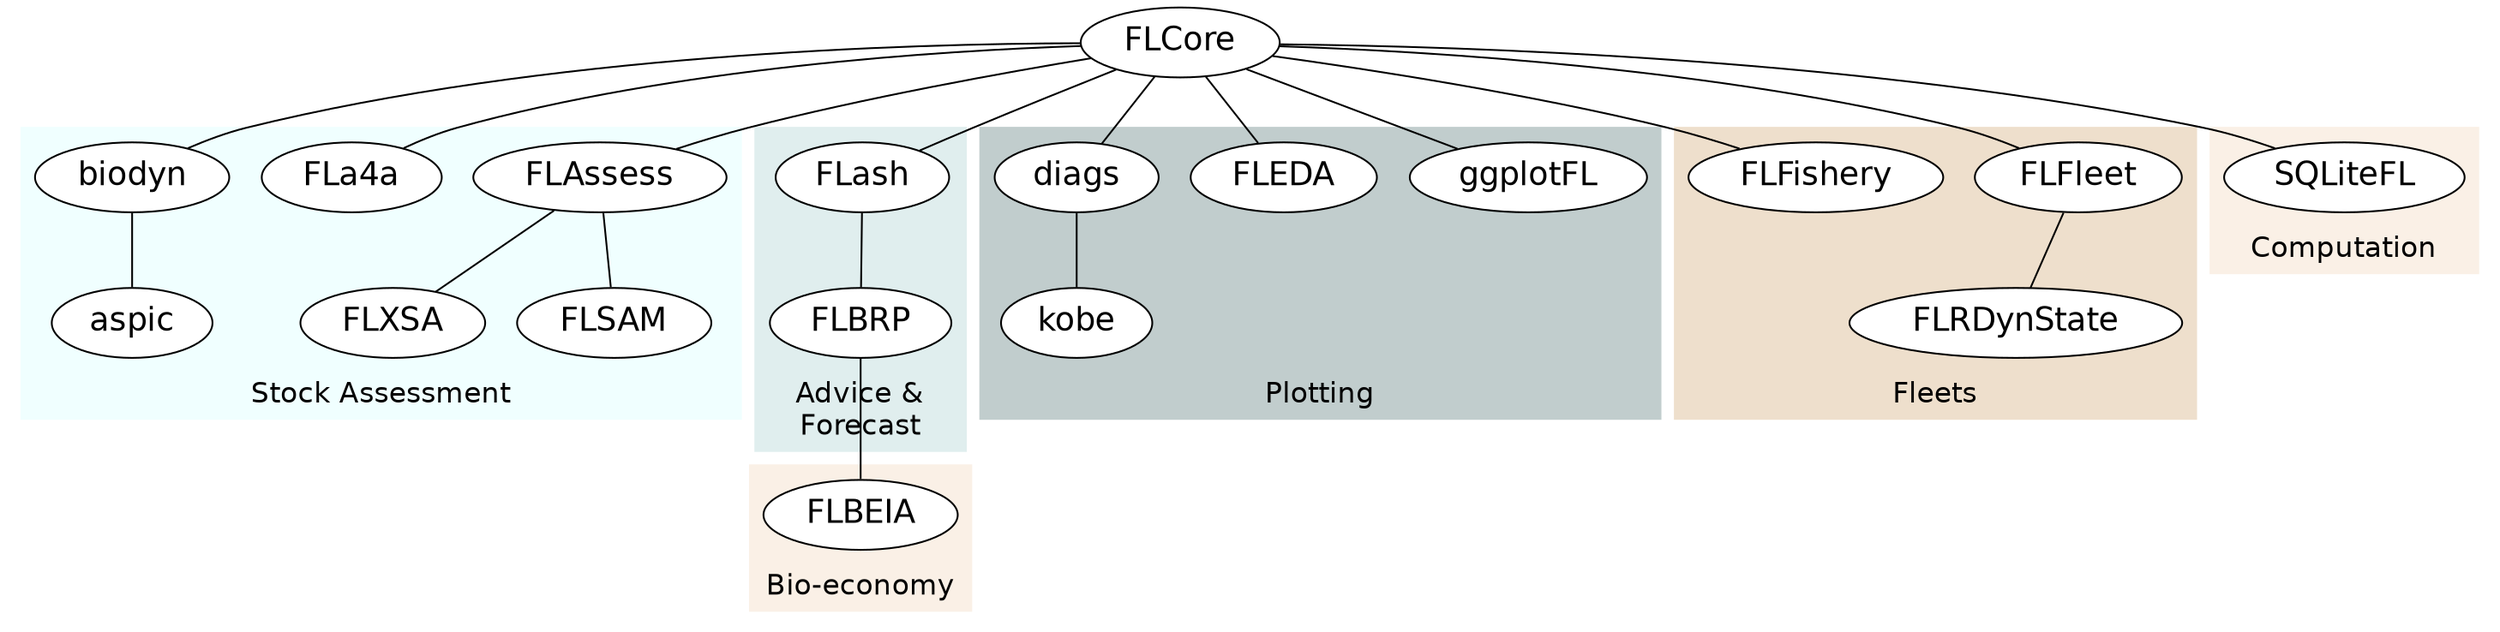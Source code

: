 graph G {

graph [style="filled", color=azure1, fillcolor=azure1, labelloc="b",
	fontsize=16, fontname="helvetica"];

node [style=filled, color=black, fillcolor=white, fontsize=18, 
	fontname="helvetica"];

subgraph cluster_0 {
	"FLAssess" "FLXSA" "FLSAM" "FLa4a" "biodyn" "aspic";
  label = "Stock Assessment";
}
subgraph cluster_1 {
	"FLash" "FLBRP" "FLSAM";
  label = "Advice &\nForecast";
	color=azure2;
	fillcolor=azure2;
}
subgraph cluster_2 {
  "ggplotFL" "FLEDA" "diags" "kobe";
  label = "Plotting";
	color=azure3;
	fillcolor=azure3;
}
subgraph cluster_3 {
  "FLFleet" "FLRDynState" "FLFishery";
  label = "Fleets";
	color=antiquewhite2;
	fillcolor=antiquewhite2;
 }
subgraph cluster_4 {
  "SQLiteFL";
  label = "Computation";
	color=linen;
	fillcolor=linen;
 }
subgraph cluster_5 {
  "FLBEIA";
  label = "Bio-economy";
	color=linen;
	fillcolor=linen;
}


	FLCore -- FLAssess;
	FLAssess -- FLXSA;
	FLAssess -- FLSAM;
	FLCore -- biodyn;
	biodyn -- aspic;
	FLCore -- ggplotFL;
	FLCore -- FLEDA;
	FLCore -- FLash;
	FLCore -- FLa4a;
	FLash -- FLBRP;
	FLBRP -- FLBEIA;
	FLCore -- FLFleet;
	FLFleet -- FLRDynState;
	FLCore -- FLFishery;
	FLCore -- SQLiteFL;
	FLCore -- diags;
	diags -- kobe;

}
